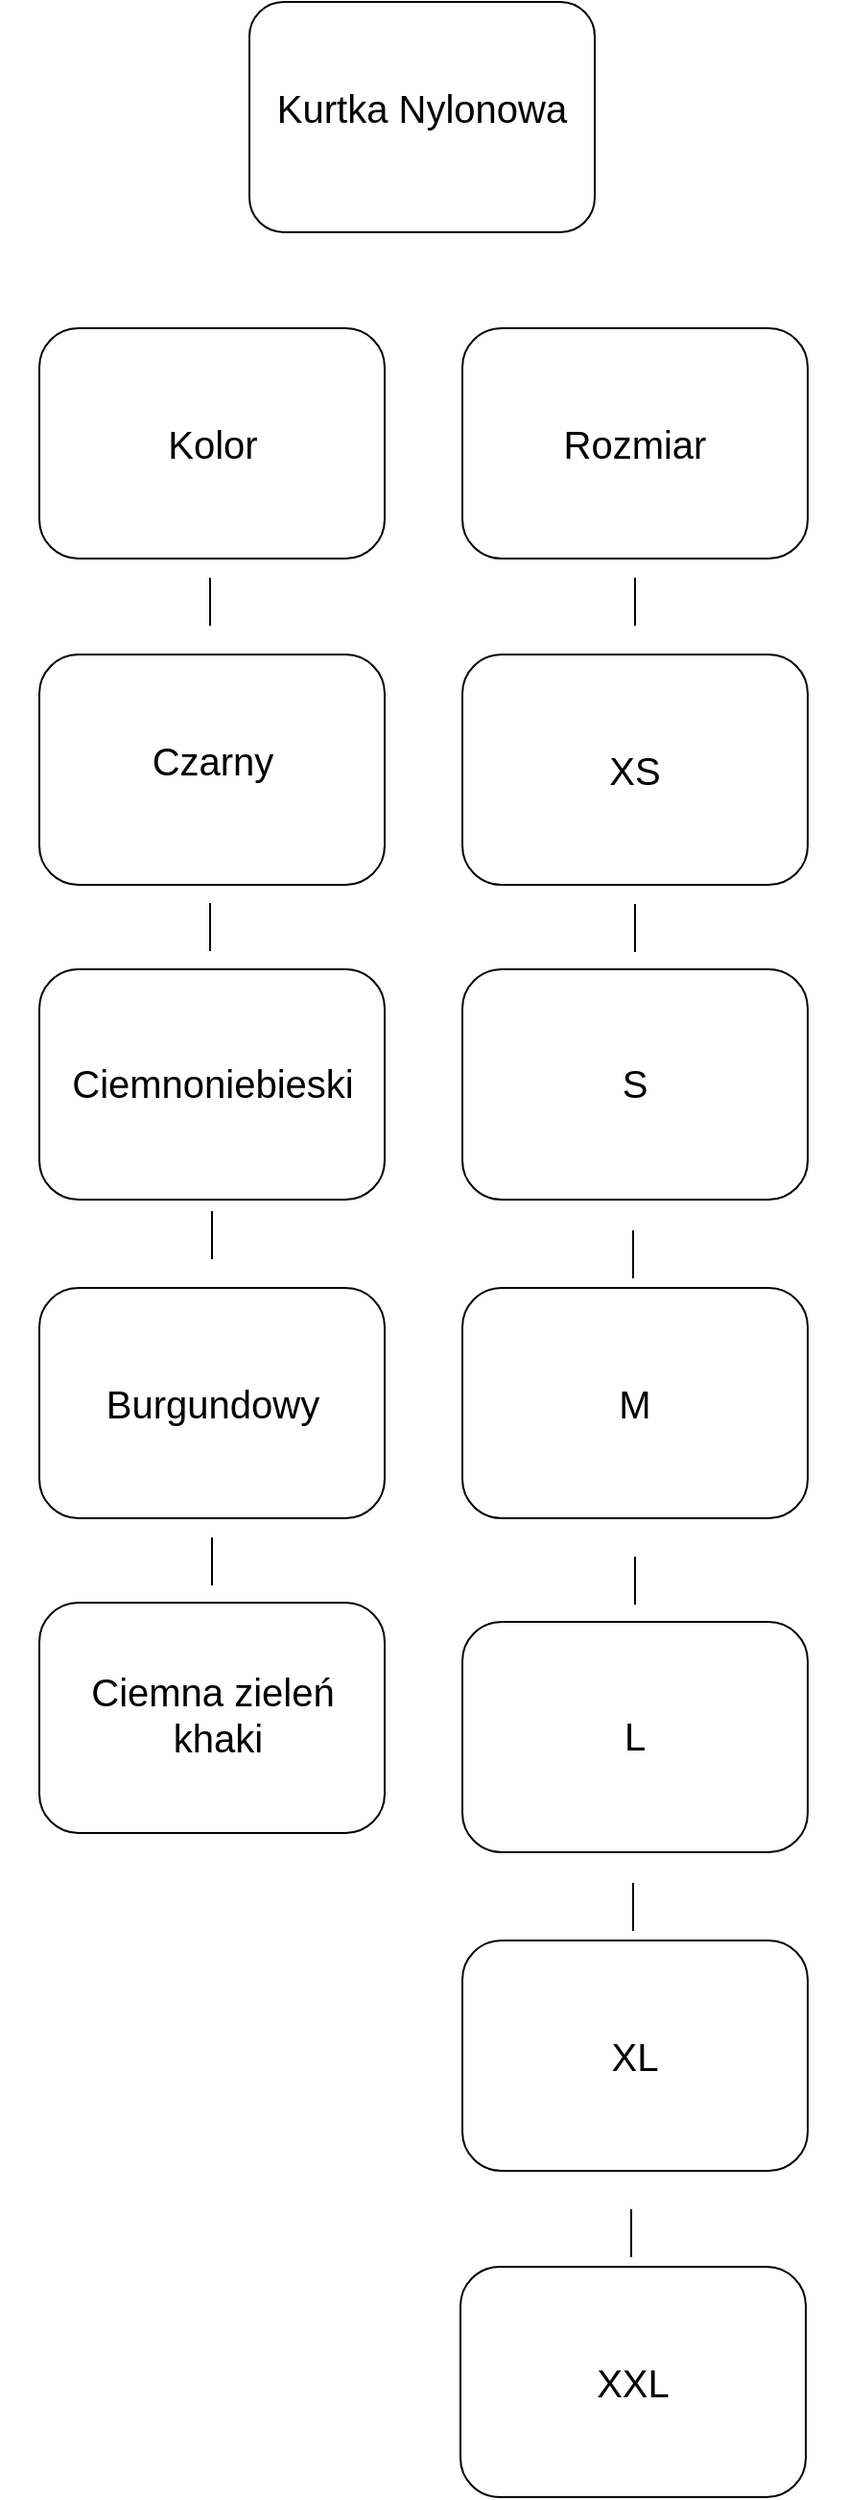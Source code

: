 <mxfile version="12.2.8" type="device" pages="1"><diagram id="MG5ZfBWq6iBxB3eHBjaX" name="Page-1"><mxGraphModel dx="1825" dy="548" grid="1" gridSize="10" guides="1" tooltips="1" connect="1" arrows="1" fold="1" page="1" pageScale="1" pageWidth="827" pageHeight="1169" math="0" shadow="0"><root><mxCell id="0"/><mxCell id="1" parent="0"/><mxCell id="0tQvYyCWCnQYaej220r6-12" value="" style="rounded=1;whiteSpace=wrap;html=1;fontSize=10;" vertex="1" parent="1"><mxGeometry x="19" y="80" width="180" height="120" as="geometry"/></mxCell><mxCell id="0tQvYyCWCnQYaej220r6-9" value="&lt;span style=&quot;font-size: 20px&quot;&gt;Kurtka Nylonowa&lt;/span&gt;" style="text;html=1;strokeColor=none;fillColor=none;align=center;verticalAlign=middle;whiteSpace=wrap;rounded=0;fontSize=10;" vertex="1" parent="1"><mxGeometry x="-1" y="80" width="220" height="110" as="geometry"/></mxCell><mxCell id="0tQvYyCWCnQYaej220r6-16" value="" style="rounded=1;whiteSpace=wrap;html=1;fontSize=10;arcSize=17;" vertex="1" parent="1"><mxGeometry x="-90.5" y="250" width="180" height="120" as="geometry"/></mxCell><mxCell id="0tQvYyCWCnQYaej220r6-19" value="" style="rounded=1;whiteSpace=wrap;html=1;fontSize=10;arcSize=17;" vertex="1" parent="1"><mxGeometry x="130" y="250" width="180" height="120" as="geometry"/></mxCell><mxCell id="0tQvYyCWCnQYaej220r6-26" value="&lt;span style=&quot;font-size: 20px&quot;&gt;Kolor&lt;/span&gt;" style="text;html=1;strokeColor=none;fillColor=none;align=center;verticalAlign=middle;whiteSpace=wrap;rounded=0;fontSize=10;" vertex="1" parent="1"><mxGeometry x="-110.5" y="255" width="220" height="110" as="geometry"/></mxCell><mxCell id="0tQvYyCWCnQYaej220r6-27" value="&lt;span style=&quot;font-size: 20px&quot;&gt;Rozmiar&lt;/span&gt;" style="text;html=1;strokeColor=none;fillColor=none;align=center;verticalAlign=middle;whiteSpace=wrap;rounded=0;fontSize=10;" vertex="1" parent="1"><mxGeometry x="110" y="255" width="220" height="110" as="geometry"/></mxCell><mxCell id="0tQvYyCWCnQYaej220r6-30" value="" style="rounded=1;whiteSpace=wrap;html=1;fontSize=10;arcSize=17;" vertex="1" parent="1"><mxGeometry x="-90.5" y="420" width="180" height="120" as="geometry"/></mxCell><mxCell id="0tQvYyCWCnQYaej220r6-31" value="" style="rounded=1;whiteSpace=wrap;html=1;fontSize=10;arcSize=17;" vertex="1" parent="1"><mxGeometry x="-90.5" y="584" width="180" height="120" as="geometry"/></mxCell><mxCell id="0tQvYyCWCnQYaej220r6-32" value="" style="rounded=1;whiteSpace=wrap;html=1;fontSize=10;arcSize=17;" vertex="1" parent="1"><mxGeometry x="-90.5" y="750" width="180" height="120" as="geometry"/></mxCell><mxCell id="0tQvYyCWCnQYaej220r6-33" value="" style="rounded=1;whiteSpace=wrap;html=1;fontSize=10;arcSize=17;" vertex="1" parent="1"><mxGeometry x="-90.5" y="914" width="180" height="120" as="geometry"/></mxCell><mxCell id="0tQvYyCWCnQYaej220r6-36" value="" style="rounded=1;whiteSpace=wrap;html=1;fontSize=10;arcSize=17;" vertex="1" parent="1"><mxGeometry x="130" y="420" width="180" height="120" as="geometry"/></mxCell><mxCell id="0tQvYyCWCnQYaej220r6-37" value="" style="rounded=1;whiteSpace=wrap;html=1;fontSize=10;arcSize=17;" vertex="1" parent="1"><mxGeometry x="130" y="584" width="180" height="120" as="geometry"/></mxCell><mxCell id="0tQvYyCWCnQYaej220r6-38" value="" style="rounded=1;whiteSpace=wrap;html=1;fontSize=10;arcSize=17;" vertex="1" parent="1"><mxGeometry x="130" y="750" width="180" height="120" as="geometry"/></mxCell><mxCell id="0tQvYyCWCnQYaej220r6-54" value="&lt;span style=&quot;font-size: 20px&quot;&gt;Czarny&lt;/span&gt;" style="text;html=1;strokeColor=none;fillColor=none;align=center;verticalAlign=middle;whiteSpace=wrap;rounded=0;fontSize=10;" vertex="1" parent="1"><mxGeometry x="-110" y="419.5" width="220" height="110" as="geometry"/></mxCell><mxCell id="0tQvYyCWCnQYaej220r6-55" value="&lt;span style=&quot;font-size: 20px&quot;&gt;Ciemnoniebieski&lt;/span&gt;" style="text;html=1;strokeColor=none;fillColor=none;align=center;verticalAlign=middle;whiteSpace=wrap;rounded=0;fontSize=10;" vertex="1" parent="1"><mxGeometry x="-110.5" y="587.5" width="220" height="110" as="geometry"/></mxCell><mxCell id="0tQvYyCWCnQYaej220r6-56" value="&lt;span style=&quot;font-size: 20px&quot;&gt;Burgundowy&lt;/span&gt;" style="text;html=1;strokeColor=none;fillColor=none;align=center;verticalAlign=middle;whiteSpace=wrap;rounded=0;fontSize=10;" vertex="1" parent="1"><mxGeometry x="-110.5" y="755" width="220" height="110" as="geometry"/></mxCell><mxCell id="0tQvYyCWCnQYaej220r6-57" value="&lt;span style=&quot;font-size: 20px&quot;&gt;Ciemna zieleń&lt;br&gt;&amp;nbsp;khaki&lt;/span&gt;" style="text;html=1;strokeColor=none;fillColor=none;align=center;verticalAlign=middle;whiteSpace=wrap;rounded=0;fontSize=10;" vertex="1" parent="1"><mxGeometry x="-110" y="916.5" width="220" height="110" as="geometry"/></mxCell><mxCell id="0tQvYyCWCnQYaej220r6-59" value="&lt;span style=&quot;font-size: 20px&quot;&gt;XS&lt;/span&gt;" style="text;html=1;strokeColor=none;fillColor=none;align=center;verticalAlign=middle;whiteSpace=wrap;rounded=0;fontSize=10;" vertex="1" parent="1"><mxGeometry x="110" y="425" width="220" height="110" as="geometry"/></mxCell><mxCell id="0tQvYyCWCnQYaej220r6-60" value="&lt;span style=&quot;font-size: 20px&quot;&gt;S&lt;br&gt;&lt;/span&gt;" style="text;html=1;strokeColor=none;fillColor=none;align=center;verticalAlign=middle;whiteSpace=wrap;rounded=0;fontSize=10;" vertex="1" parent="1"><mxGeometry x="110" y="587.5" width="220" height="110" as="geometry"/></mxCell><mxCell id="0tQvYyCWCnQYaej220r6-61" value="&lt;span style=&quot;font-size: 20px&quot;&gt;M&lt;br&gt;&lt;/span&gt;" style="text;html=1;strokeColor=none;fillColor=none;align=center;verticalAlign=middle;whiteSpace=wrap;rounded=0;fontSize=10;" vertex="1" parent="1"><mxGeometry x="110" y="755" width="220" height="110" as="geometry"/></mxCell><mxCell id="0tQvYyCWCnQYaej220r6-85" value="" style="endArrow=none;html=1;fontSize=10;" edge="1" parent="1"><mxGeometry width="50" height="50" relative="1" as="geometry"><mxPoint x="-1.5" y="405" as="sourcePoint"/><mxPoint x="-1.5" y="380" as="targetPoint"/></mxGeometry></mxCell><mxCell id="0tQvYyCWCnQYaej220r6-87" value="" style="endArrow=none;html=1;fontSize=10;" edge="1" parent="1"><mxGeometry width="50" height="50" relative="1" as="geometry"><mxPoint x="220" y="405.0" as="sourcePoint"/><mxPoint x="220" y="380" as="targetPoint"/></mxGeometry></mxCell><mxCell id="0tQvYyCWCnQYaej220r6-92" value="" style="endArrow=none;html=1;fontSize=10;" edge="1" parent="1"><mxGeometry width="50" height="50" relative="1" as="geometry"><mxPoint x="-1.5" y="574.5" as="sourcePoint"/><mxPoint x="-1.5" y="549.5" as="targetPoint"/></mxGeometry></mxCell><mxCell id="0tQvYyCWCnQYaej220r6-93" value="" style="endArrow=none;html=1;fontSize=10;" edge="1" parent="1"><mxGeometry width="50" height="50" relative="1" as="geometry"><mxPoint x="-0.5" y="735.0" as="sourcePoint"/><mxPoint x="-0.5" y="710" as="targetPoint"/></mxGeometry></mxCell><mxCell id="0tQvYyCWCnQYaej220r6-94" value="" style="endArrow=none;html=1;fontSize=10;" edge="1" parent="1"><mxGeometry width="50" height="50" relative="1" as="geometry"><mxPoint x="-0.5" y="905" as="sourcePoint"/><mxPoint x="-0.5" y="880" as="targetPoint"/></mxGeometry></mxCell><mxCell id="0tQvYyCWCnQYaej220r6-97" value="" style="endArrow=none;html=1;fontSize=10;" edge="1" parent="1"><mxGeometry width="50" height="50" relative="1" as="geometry"><mxPoint x="220.0" y="575.0" as="sourcePoint"/><mxPoint x="220.0" y="550" as="targetPoint"/></mxGeometry></mxCell><mxCell id="0tQvYyCWCnQYaej220r6-100" value="" style="endArrow=none;html=1;fontSize=10;" edge="1" parent="1"><mxGeometry width="50" height="50" relative="1" as="geometry"><mxPoint x="219.0" y="745" as="sourcePoint"/><mxPoint x="219.0" y="720.0" as="targetPoint"/></mxGeometry></mxCell><mxCell id="0tQvYyCWCnQYaej220r6-110" value="" style="rounded=1;whiteSpace=wrap;html=1;fontSize=10;arcSize=17;" vertex="1" parent="1"><mxGeometry x="130" y="924" width="180" height="120" as="geometry"/></mxCell><mxCell id="0tQvYyCWCnQYaej220r6-111" value="" style="rounded=1;whiteSpace=wrap;html=1;fontSize=10;arcSize=17;" vertex="1" parent="1"><mxGeometry x="130" y="1090" width="180" height="120" as="geometry"/></mxCell><mxCell id="0tQvYyCWCnQYaej220r6-112" value="&lt;span style=&quot;font-size: 20px&quot;&gt;L&lt;br&gt;&lt;/span&gt;" style="text;html=1;strokeColor=none;fillColor=none;align=center;verticalAlign=middle;whiteSpace=wrap;rounded=0;fontSize=10;" vertex="1" parent="1"><mxGeometry x="110" y="927.5" width="220" height="110" as="geometry"/></mxCell><mxCell id="0tQvYyCWCnQYaej220r6-113" value="&lt;span style=&quot;font-size: 20px&quot;&gt;XL&lt;br&gt;&lt;/span&gt;" style="text;html=1;strokeColor=none;fillColor=none;align=center;verticalAlign=middle;whiteSpace=wrap;rounded=0;fontSize=10;" vertex="1" parent="1"><mxGeometry x="110" y="1095" width="220" height="110" as="geometry"/></mxCell><mxCell id="0tQvYyCWCnQYaej220r6-114" value="" style="endArrow=none;html=1;fontSize=10;" edge="1" parent="1"><mxGeometry width="50" height="50" relative="1" as="geometry"><mxPoint x="220.0" y="915" as="sourcePoint"/><mxPoint x="220.0" y="890" as="targetPoint"/></mxGeometry></mxCell><mxCell id="0tQvYyCWCnQYaej220r6-115" value="" style="endArrow=none;html=1;fontSize=10;" edge="1" parent="1"><mxGeometry width="50" height="50" relative="1" as="geometry"><mxPoint x="219.0" y="1085" as="sourcePoint"/><mxPoint x="219.0" y="1060" as="targetPoint"/></mxGeometry></mxCell><mxCell id="0tQvYyCWCnQYaej220r6-116" value="" style="rounded=1;whiteSpace=wrap;html=1;fontSize=10;arcSize=17;" vertex="1" parent="1"><mxGeometry x="129" y="1260" width="180" height="120" as="geometry"/></mxCell><mxCell id="0tQvYyCWCnQYaej220r6-117" value="&lt;span style=&quot;font-size: 20px&quot;&gt;XXL&lt;br&gt;&lt;/span&gt;" style="text;html=1;strokeColor=none;fillColor=none;align=center;verticalAlign=middle;whiteSpace=wrap;rounded=0;fontSize=10;" vertex="1" parent="1"><mxGeometry x="109" y="1265" width="220" height="110" as="geometry"/></mxCell><mxCell id="0tQvYyCWCnQYaej220r6-118" value="" style="endArrow=none;html=1;fontSize=10;" edge="1" parent="1"><mxGeometry width="50" height="50" relative="1" as="geometry"><mxPoint x="218.0" y="1255" as="sourcePoint"/><mxPoint x="218.0" y="1230" as="targetPoint"/></mxGeometry></mxCell></root></mxGraphModel></diagram></mxfile>